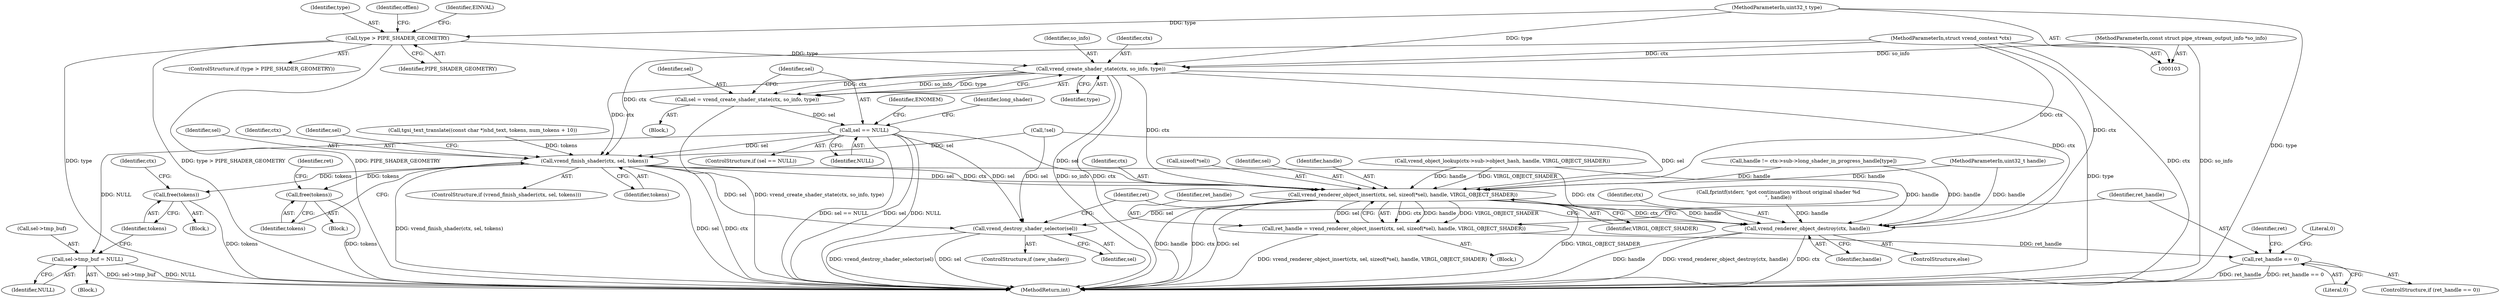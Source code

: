 digraph "0_virglrenderer_93761787b29f37fa627dea9082cdfc1a1ec608d6@API" {
"1000188" [label="(Call,vrend_create_shader_state(ctx, so_info, type))"];
"1000104" [label="(MethodParameterIn,struct vrend_context *ctx)"];
"1000106" [label="(MethodParameterIn,const struct pipe_stream_output_info *so_info)"];
"1000132" [label="(Call,type > PIPE_SHADER_GEOMETRY)"];
"1000110" [label="(MethodParameterIn,uint32_t type)"];
"1000186" [label="(Call,sel = vrend_create_shader_state(ctx, so_info, type))"];
"1000193" [label="(Call,sel == NULL)"];
"1000413" [label="(Call,vrend_finish_shader(ctx, sel, tokens))"];
"1000418" [label="(Call,free(tokens))"];
"1000435" [label="(Call,free(tokens))"];
"1000451" [label="(Call,vrend_renderer_object_insert(ctx, sel, sizeof(*sel), handle, VIRGL_OBJECT_SHADER))"];
"1000449" [label="(Call,ret_handle = vrend_renderer_object_insert(ctx, sel, sizeof(*sel), handle, VIRGL_OBJECT_SHADER))"];
"1000460" [label="(Call,ret_handle == 0)"];
"1000473" [label="(Call,vrend_destroy_shader_selector(sel))"];
"1000476" [label="(Call,vrend_renderer_object_destroy(ctx, handle))"];
"1000430" [label="(Call,sel->tmp_buf = NULL)"];
"1000197" [label="(Identifier,ENOMEM)"];
"1000132" [label="(Call,type > PIPE_SHADER_GEOMETRY)"];
"1000190" [label="(Identifier,so_info)"];
"1000188" [label="(Call,vrend_create_shader_state(ctx, so_info, type))"];
"1000476" [label="(Call,vrend_renderer_object_destroy(ctx, handle))"];
"1000131" [label="(ControlStructure,if (type > PIPE_SHADER_GEOMETRY))"];
"1000430" [label="(Call,sel->tmp_buf = NULL)"];
"1000412" [label="(ControlStructure,if (vrend_finish_shader(ctx, sel, tokens)))"];
"1000450" [label="(Identifier,ret_handle)"];
"1000459" [label="(ControlStructure,if (ret_handle == 0))"];
"1000465" [label="(Identifier,ret)"];
"1000473" [label="(Call,vrend_destroy_shader_selector(sel))"];
"1000471" [label="(ControlStructure,if (new_shader))"];
"1000474" [label="(Identifier,sel)"];
"1000477" [label="(Identifier,ctx)"];
"1000425" [label="(Block,)"];
"1000187" [label="(Identifier,sel)"];
"1000194" [label="(Identifier,sel)"];
"1000414" [label="(Identifier,ctx)"];
"1000133" [label="(Identifier,type)"];
"1000413" [label="(Call,vrend_finish_shader(ctx, sel, tokens))"];
"1000419" [label="(Identifier,tokens)"];
"1000460" [label="(Call,ret_handle == 0)"];
"1000480" [label="(Identifier,ret)"];
"1000274" [label="(Call,fprintf(stderr, \"got continuation without original shader %d\n\", handle))"];
"1000428" [label="(Identifier,sel)"];
"1000397" [label="(Call,tgsi_text_translate((const char *)shd_text, tokens, num_tokens + 10))"];
"1000418" [label="(Call,free(tokens))"];
"1000435" [label="(Call,free(tokens))"];
"1000452" [label="(Identifier,ctx)"];
"1000189" [label="(Identifier,ctx)"];
"1000431" [label="(Call,sel->tmp_buf)"];
"1000481" [label="(MethodReturn,int)"];
"1000454" [label="(Call,sizeof(*sel))"];
"1000192" [label="(ControlStructure,if (sel == NULL))"];
"1000417" [label="(Block,)"];
"1000453" [label="(Identifier,sel)"];
"1000478" [label="(Identifier,handle)"];
"1000448" [label="(Block,)"];
"1000421" [label="(Identifier,ret)"];
"1000458" [label="(Identifier,VIRGL_OBJECT_SHADER)"];
"1000371" [label="(Block,)"];
"1000186" [label="(Call,sel = vrend_create_shader_state(ctx, so_info, type))"];
"1000172" [label="(Call,handle != ctx->sub->long_shader_in_progress_handle[type])"];
"1000106" [label="(MethodParameterIn,const struct pipe_stream_output_info *so_info)"];
"1000457" [label="(Identifier,handle)"];
"1000461" [label="(Identifier,ret_handle)"];
"1000415" [label="(Identifier,sel)"];
"1000271" [label="(Call,!sel)"];
"1000104" [label="(MethodParameterIn,struct vrend_context *ctx)"];
"1000195" [label="(Identifier,NULL)"];
"1000139" [label="(Identifier,offlen)"];
"1000105" [label="(MethodParameterIn,uint32_t handle)"];
"1000199" [label="(Identifier,long_shader)"];
"1000469" [label="(Literal,0)"];
"1000262" [label="(Call,vrend_object_lookup(ctx->sub->object_hash, handle, VIRGL_OBJECT_SHADER))"];
"1000416" [label="(Identifier,tokens)"];
"1000134" [label="(Identifier,PIPE_SHADER_GEOMETRY)"];
"1000191" [label="(Identifier,type)"];
"1000110" [label="(MethodParameterIn,uint32_t type)"];
"1000441" [label="(Identifier,ctx)"];
"1000193" [label="(Call,sel == NULL)"];
"1000434" [label="(Identifier,NULL)"];
"1000436" [label="(Identifier,tokens)"];
"1000185" [label="(Block,)"];
"1000451" [label="(Call,vrend_renderer_object_insert(ctx, sel, sizeof(*sel), handle, VIRGL_OBJECT_SHADER))"];
"1000462" [label="(Literal,0)"];
"1000449" [label="(Call,ret_handle = vrend_renderer_object_insert(ctx, sel, sizeof(*sel), handle, VIRGL_OBJECT_SHADER))"];
"1000136" [label="(Identifier,EINVAL)"];
"1000475" [label="(ControlStructure,else)"];
"1000188" -> "1000186"  [label="AST: "];
"1000188" -> "1000191"  [label="CFG: "];
"1000189" -> "1000188"  [label="AST: "];
"1000190" -> "1000188"  [label="AST: "];
"1000191" -> "1000188"  [label="AST: "];
"1000186" -> "1000188"  [label="CFG: "];
"1000188" -> "1000481"  [label="DDG: so_info"];
"1000188" -> "1000481"  [label="DDG: ctx"];
"1000188" -> "1000481"  [label="DDG: type"];
"1000188" -> "1000186"  [label="DDG: ctx"];
"1000188" -> "1000186"  [label="DDG: so_info"];
"1000188" -> "1000186"  [label="DDG: type"];
"1000104" -> "1000188"  [label="DDG: ctx"];
"1000106" -> "1000188"  [label="DDG: so_info"];
"1000132" -> "1000188"  [label="DDG: type"];
"1000110" -> "1000188"  [label="DDG: type"];
"1000188" -> "1000413"  [label="DDG: ctx"];
"1000188" -> "1000451"  [label="DDG: ctx"];
"1000188" -> "1000476"  [label="DDG: ctx"];
"1000104" -> "1000103"  [label="AST: "];
"1000104" -> "1000481"  [label="DDG: ctx"];
"1000104" -> "1000413"  [label="DDG: ctx"];
"1000104" -> "1000451"  [label="DDG: ctx"];
"1000104" -> "1000476"  [label="DDG: ctx"];
"1000106" -> "1000103"  [label="AST: "];
"1000106" -> "1000481"  [label="DDG: so_info"];
"1000132" -> "1000131"  [label="AST: "];
"1000132" -> "1000134"  [label="CFG: "];
"1000133" -> "1000132"  [label="AST: "];
"1000134" -> "1000132"  [label="AST: "];
"1000136" -> "1000132"  [label="CFG: "];
"1000139" -> "1000132"  [label="CFG: "];
"1000132" -> "1000481"  [label="DDG: type > PIPE_SHADER_GEOMETRY"];
"1000132" -> "1000481"  [label="DDG: PIPE_SHADER_GEOMETRY"];
"1000132" -> "1000481"  [label="DDG: type"];
"1000110" -> "1000132"  [label="DDG: type"];
"1000110" -> "1000103"  [label="AST: "];
"1000110" -> "1000481"  [label="DDG: type"];
"1000186" -> "1000185"  [label="AST: "];
"1000187" -> "1000186"  [label="AST: "];
"1000194" -> "1000186"  [label="CFG: "];
"1000186" -> "1000481"  [label="DDG: vrend_create_shader_state(ctx, so_info, type)"];
"1000186" -> "1000193"  [label="DDG: sel"];
"1000193" -> "1000192"  [label="AST: "];
"1000193" -> "1000195"  [label="CFG: "];
"1000194" -> "1000193"  [label="AST: "];
"1000195" -> "1000193"  [label="AST: "];
"1000197" -> "1000193"  [label="CFG: "];
"1000199" -> "1000193"  [label="CFG: "];
"1000193" -> "1000481"  [label="DDG: sel"];
"1000193" -> "1000481"  [label="DDG: NULL"];
"1000193" -> "1000481"  [label="DDG: sel == NULL"];
"1000193" -> "1000413"  [label="DDG: sel"];
"1000193" -> "1000430"  [label="DDG: NULL"];
"1000193" -> "1000451"  [label="DDG: sel"];
"1000193" -> "1000473"  [label="DDG: sel"];
"1000413" -> "1000412"  [label="AST: "];
"1000413" -> "1000416"  [label="CFG: "];
"1000414" -> "1000413"  [label="AST: "];
"1000415" -> "1000413"  [label="AST: "];
"1000416" -> "1000413"  [label="AST: "];
"1000419" -> "1000413"  [label="CFG: "];
"1000428" -> "1000413"  [label="CFG: "];
"1000413" -> "1000481"  [label="DDG: ctx"];
"1000413" -> "1000481"  [label="DDG: vrend_finish_shader(ctx, sel, tokens)"];
"1000413" -> "1000481"  [label="DDG: sel"];
"1000271" -> "1000413"  [label="DDG: sel"];
"1000397" -> "1000413"  [label="DDG: tokens"];
"1000413" -> "1000418"  [label="DDG: tokens"];
"1000413" -> "1000435"  [label="DDG: tokens"];
"1000413" -> "1000451"  [label="DDG: ctx"];
"1000413" -> "1000451"  [label="DDG: sel"];
"1000413" -> "1000473"  [label="DDG: sel"];
"1000413" -> "1000476"  [label="DDG: ctx"];
"1000418" -> "1000417"  [label="AST: "];
"1000418" -> "1000419"  [label="CFG: "];
"1000419" -> "1000418"  [label="AST: "];
"1000421" -> "1000418"  [label="CFG: "];
"1000418" -> "1000481"  [label="DDG: tokens"];
"1000435" -> "1000371"  [label="AST: "];
"1000435" -> "1000436"  [label="CFG: "];
"1000436" -> "1000435"  [label="AST: "];
"1000441" -> "1000435"  [label="CFG: "];
"1000435" -> "1000481"  [label="DDG: tokens"];
"1000451" -> "1000449"  [label="AST: "];
"1000451" -> "1000458"  [label="CFG: "];
"1000452" -> "1000451"  [label="AST: "];
"1000453" -> "1000451"  [label="AST: "];
"1000454" -> "1000451"  [label="AST: "];
"1000457" -> "1000451"  [label="AST: "];
"1000458" -> "1000451"  [label="AST: "];
"1000449" -> "1000451"  [label="CFG: "];
"1000451" -> "1000481"  [label="DDG: handle"];
"1000451" -> "1000481"  [label="DDG: ctx"];
"1000451" -> "1000481"  [label="DDG: sel"];
"1000451" -> "1000481"  [label="DDG: VIRGL_OBJECT_SHADER"];
"1000451" -> "1000449"  [label="DDG: ctx"];
"1000451" -> "1000449"  [label="DDG: handle"];
"1000451" -> "1000449"  [label="DDG: VIRGL_OBJECT_SHADER"];
"1000451" -> "1000449"  [label="DDG: sel"];
"1000271" -> "1000451"  [label="DDG: sel"];
"1000262" -> "1000451"  [label="DDG: handle"];
"1000262" -> "1000451"  [label="DDG: VIRGL_OBJECT_SHADER"];
"1000172" -> "1000451"  [label="DDG: handle"];
"1000105" -> "1000451"  [label="DDG: handle"];
"1000451" -> "1000473"  [label="DDG: sel"];
"1000451" -> "1000476"  [label="DDG: ctx"];
"1000451" -> "1000476"  [label="DDG: handle"];
"1000449" -> "1000448"  [label="AST: "];
"1000450" -> "1000449"  [label="AST: "];
"1000461" -> "1000449"  [label="CFG: "];
"1000449" -> "1000481"  [label="DDG: vrend_renderer_object_insert(ctx, sel, sizeof(*sel), handle, VIRGL_OBJECT_SHADER)"];
"1000449" -> "1000460"  [label="DDG: ret_handle"];
"1000460" -> "1000459"  [label="AST: "];
"1000460" -> "1000462"  [label="CFG: "];
"1000461" -> "1000460"  [label="AST: "];
"1000462" -> "1000460"  [label="AST: "];
"1000465" -> "1000460"  [label="CFG: "];
"1000469" -> "1000460"  [label="CFG: "];
"1000460" -> "1000481"  [label="DDG: ret_handle == 0"];
"1000460" -> "1000481"  [label="DDG: ret_handle"];
"1000473" -> "1000471"  [label="AST: "];
"1000473" -> "1000474"  [label="CFG: "];
"1000474" -> "1000473"  [label="AST: "];
"1000480" -> "1000473"  [label="CFG: "];
"1000473" -> "1000481"  [label="DDG: sel"];
"1000473" -> "1000481"  [label="DDG: vrend_destroy_shader_selector(sel)"];
"1000271" -> "1000473"  [label="DDG: sel"];
"1000476" -> "1000475"  [label="AST: "];
"1000476" -> "1000478"  [label="CFG: "];
"1000477" -> "1000476"  [label="AST: "];
"1000478" -> "1000476"  [label="AST: "];
"1000480" -> "1000476"  [label="CFG: "];
"1000476" -> "1000481"  [label="DDG: vrend_renderer_object_destroy(ctx, handle)"];
"1000476" -> "1000481"  [label="DDG: ctx"];
"1000476" -> "1000481"  [label="DDG: handle"];
"1000262" -> "1000476"  [label="DDG: handle"];
"1000172" -> "1000476"  [label="DDG: handle"];
"1000274" -> "1000476"  [label="DDG: handle"];
"1000105" -> "1000476"  [label="DDG: handle"];
"1000430" -> "1000425"  [label="AST: "];
"1000430" -> "1000434"  [label="CFG: "];
"1000431" -> "1000430"  [label="AST: "];
"1000434" -> "1000430"  [label="AST: "];
"1000436" -> "1000430"  [label="CFG: "];
"1000430" -> "1000481"  [label="DDG: NULL"];
"1000430" -> "1000481"  [label="DDG: sel->tmp_buf"];
}
